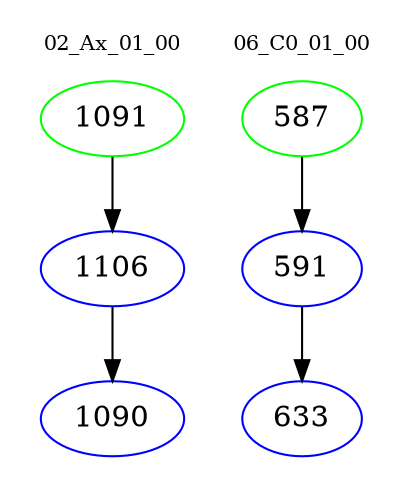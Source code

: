 digraph{
subgraph cluster_0 {
color = white
label = "02_Ax_01_00";
fontsize=10;
T0_1091 [label="1091", color="green"]
T0_1091 -> T0_1106 [color="black"]
T0_1106 [label="1106", color="blue"]
T0_1106 -> T0_1090 [color="black"]
T0_1090 [label="1090", color="blue"]
}
subgraph cluster_1 {
color = white
label = "06_C0_01_00";
fontsize=10;
T1_587 [label="587", color="green"]
T1_587 -> T1_591 [color="black"]
T1_591 [label="591", color="blue"]
T1_591 -> T1_633 [color="black"]
T1_633 [label="633", color="blue"]
}
}
